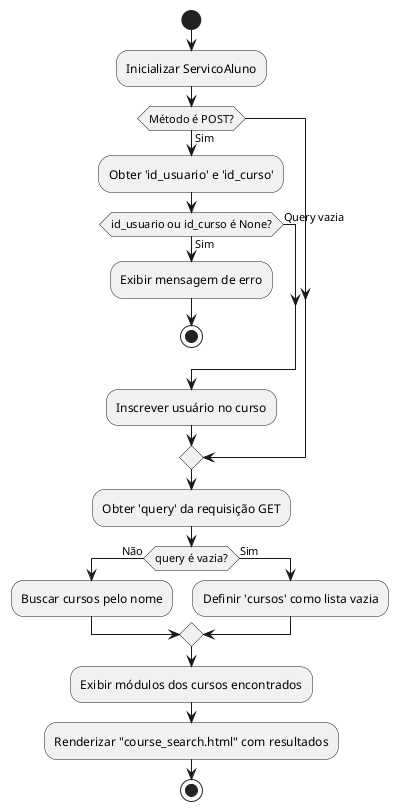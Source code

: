 @startuml
start

:Inicializar ServicoAluno;

if (Método é POST?) then (Sim)
    :Obter 'id_usuario' e 'id_curso';

    if (id_usuario ou id_curso é None?) then (Sim)
        :Exibir mensagem de erro;
        stop
    else (Query vazia)
    endif

    :Inscrever usuário no curso;
endif

:Obter 'query' da requisição GET;

if (query é vazia?) then (Não)
    :Buscar cursos pelo nome;
else (Sim)
    :Definir 'cursos' como lista vazia;
endif

:Exibir módulos dos cursos encontrados;

:Renderizar "course_search.html" com resultados;

stop
@enduml
